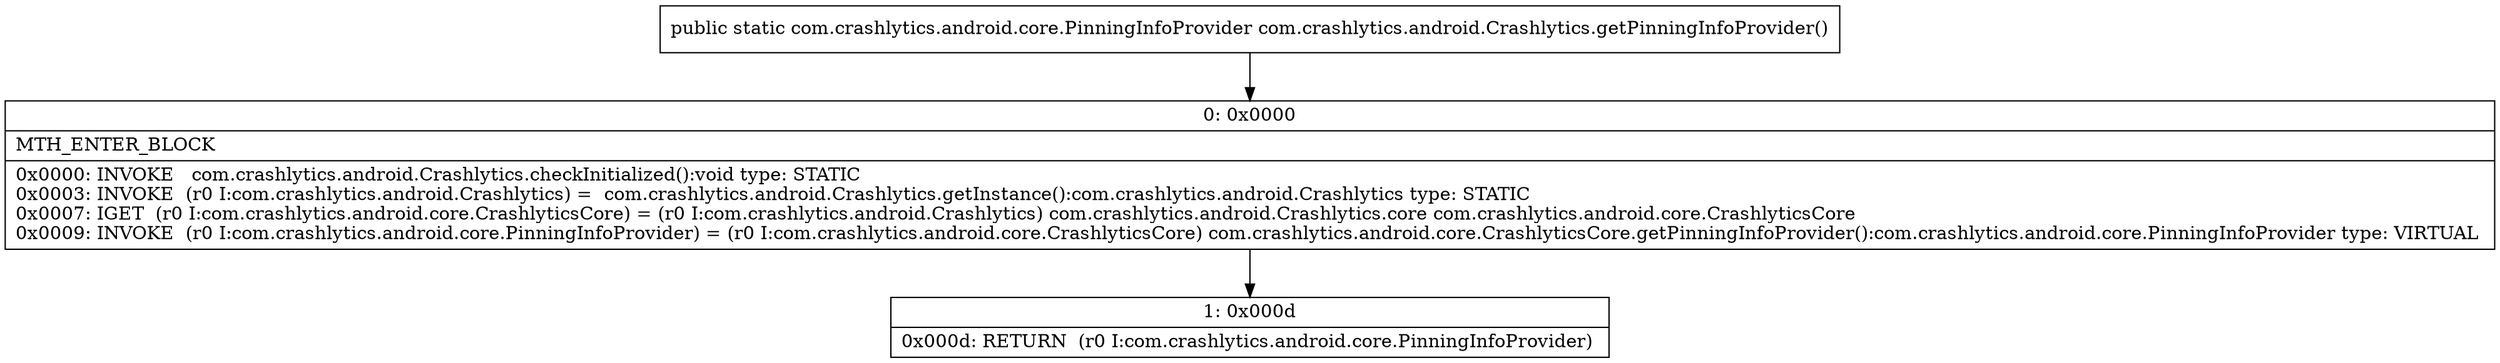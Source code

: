 digraph "CFG forcom.crashlytics.android.Crashlytics.getPinningInfoProvider()Lcom\/crashlytics\/android\/core\/PinningInfoProvider;" {
Node_0 [shape=record,label="{0\:\ 0x0000|MTH_ENTER_BLOCK\l|0x0000: INVOKE   com.crashlytics.android.Crashlytics.checkInitialized():void type: STATIC \l0x0003: INVOKE  (r0 I:com.crashlytics.android.Crashlytics) =  com.crashlytics.android.Crashlytics.getInstance():com.crashlytics.android.Crashlytics type: STATIC \l0x0007: IGET  (r0 I:com.crashlytics.android.core.CrashlyticsCore) = (r0 I:com.crashlytics.android.Crashlytics) com.crashlytics.android.Crashlytics.core com.crashlytics.android.core.CrashlyticsCore \l0x0009: INVOKE  (r0 I:com.crashlytics.android.core.PinningInfoProvider) = (r0 I:com.crashlytics.android.core.CrashlyticsCore) com.crashlytics.android.core.CrashlyticsCore.getPinningInfoProvider():com.crashlytics.android.core.PinningInfoProvider type: VIRTUAL \l}"];
Node_1 [shape=record,label="{1\:\ 0x000d|0x000d: RETURN  (r0 I:com.crashlytics.android.core.PinningInfoProvider) \l}"];
MethodNode[shape=record,label="{public static com.crashlytics.android.core.PinningInfoProvider com.crashlytics.android.Crashlytics.getPinningInfoProvider() }"];
MethodNode -> Node_0;
Node_0 -> Node_1;
}

